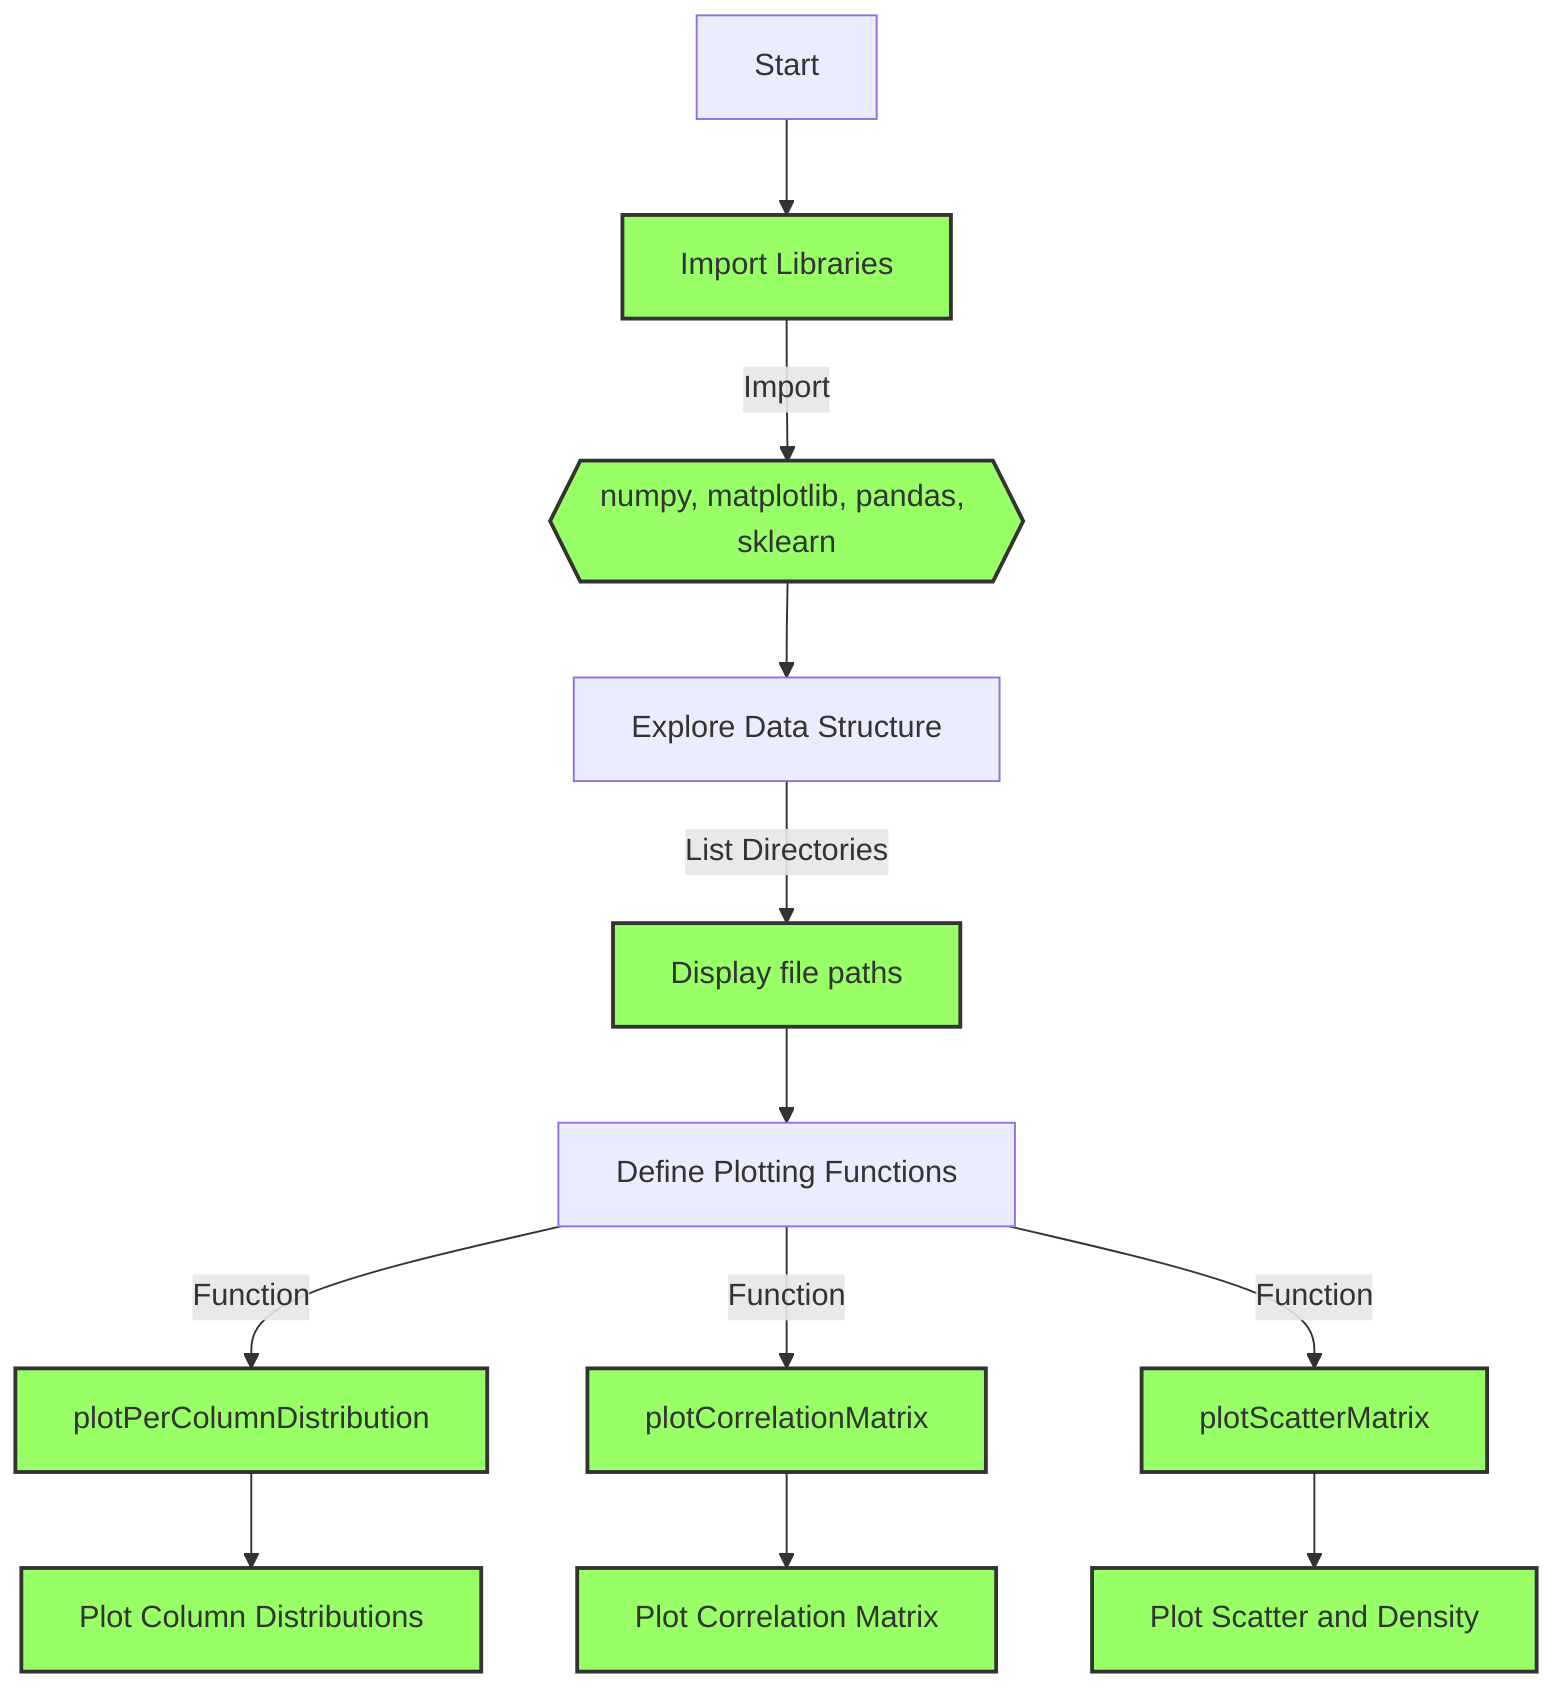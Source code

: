 flowchart TD
    %% Note: Start of the flowchart
    A["Start"] --> B["Import Libraries"]
    
    %% Libraries import node
    B --> |Import| C{{"numpy, matplotlib, pandas, sklearn"}}
    
    %% Initial exploration node
    C --> D["Explore Data Structure"]
    D -->|List Directories| E["Display file paths"]
    
    %% Functions for Plotting
    E --> F["Define Plotting Functions"]
    F --> |Function| F1["plotPerColumnDistribution"]
    F --> |Function| F2["plotCorrelationMatrix"]
    F --> |Function| F3["plotScatterMatrix"]
    
    %% Plotting Data
    F1 --> G["Plot Column Distributions"]
    F2 --> H["Plot Correlation Matrix"]
    F3 --> I["Plot Scatter and Density"]
    
    classDef neural fill:#bbf,stroke:#f66,stroke-width:2px;
    classDef data fill:#bbf,stroke:#000,stroke-width:2px;
    classDef process fill:#9f6,stroke:#333,stroke-width:2px;
    
    class B,C,E,F1,F2,F3,G,H,I process;